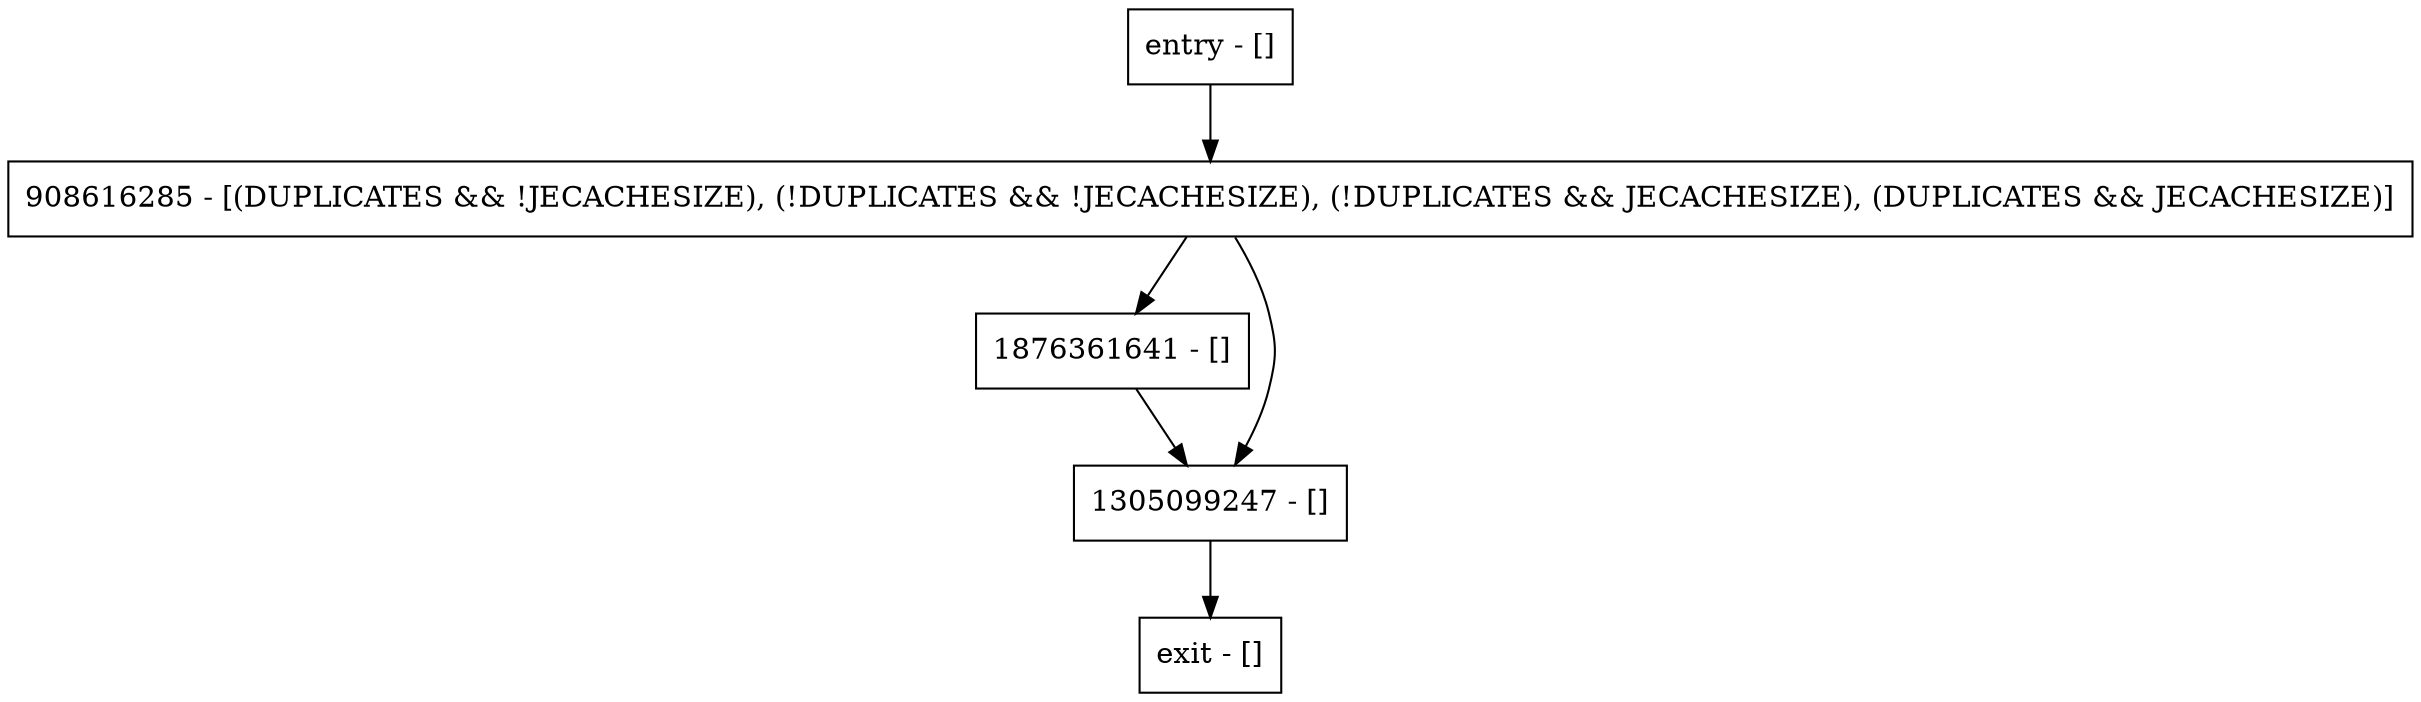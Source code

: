 digraph <init> {
node [shape=record];
entry [label="entry - []"];
exit [label="exit - []"];
1876361641 [label="1876361641 - []"];
1305099247 [label="1305099247 - []"];
908616285 [label="908616285 - [(DUPLICATES && !JECACHESIZE), (!DUPLICATES && !JECACHESIZE), (!DUPLICATES && JECACHESIZE), (DUPLICATES && JECACHESIZE)]"];
entry;
exit;
entry -> 908616285;
1876361641 -> 1305099247;
1305099247 -> exit;
908616285 -> 1876361641;
908616285 -> 1305099247;
}
